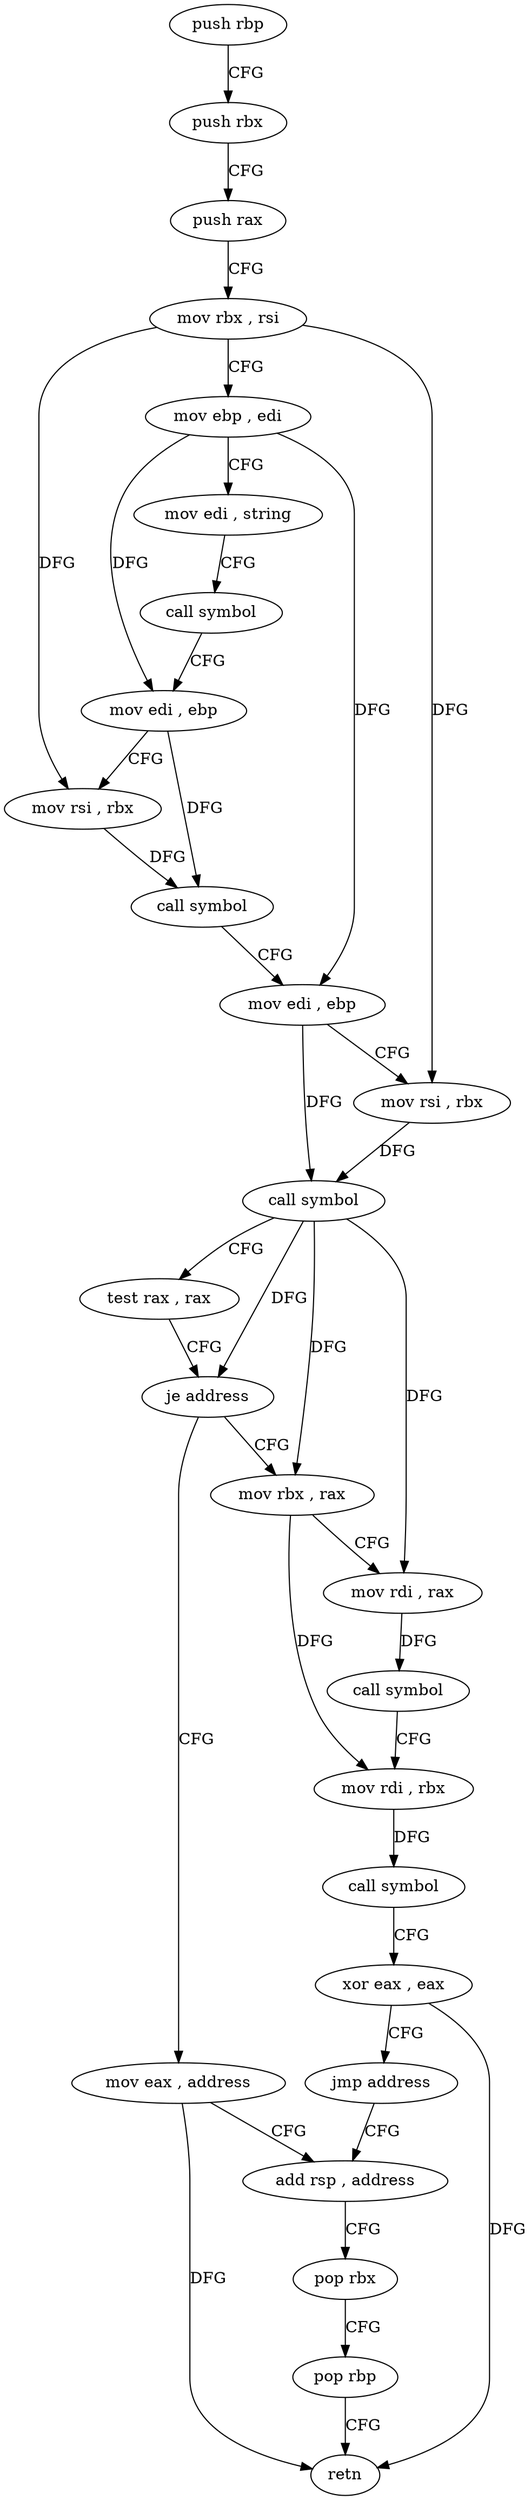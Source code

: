 digraph "func" {
"4218800" [label = "push rbp" ]
"4218801" [label = "push rbx" ]
"4218802" [label = "push rax" ]
"4218803" [label = "mov rbx , rsi" ]
"4218806" [label = "mov ebp , edi" ]
"4218808" [label = "mov edi , string" ]
"4218813" [label = "call symbol" ]
"4218818" [label = "mov edi , ebp" ]
"4218820" [label = "mov rsi , rbx" ]
"4218823" [label = "call symbol" ]
"4218828" [label = "mov edi , ebp" ]
"4218830" [label = "mov rsi , rbx" ]
"4218833" [label = "call symbol" ]
"4218838" [label = "test rax , rax" ]
"4218841" [label = "je address" ]
"4218866" [label = "mov eax , address" ]
"4218843" [label = "mov rbx , rax" ]
"4218871" [label = "add rsp , address" ]
"4218846" [label = "mov rdi , rax" ]
"4218849" [label = "call symbol" ]
"4218854" [label = "mov rdi , rbx" ]
"4218857" [label = "call symbol" ]
"4218862" [label = "xor eax , eax" ]
"4218864" [label = "jmp address" ]
"4218875" [label = "pop rbx" ]
"4218876" [label = "pop rbp" ]
"4218877" [label = "retn" ]
"4218800" -> "4218801" [ label = "CFG" ]
"4218801" -> "4218802" [ label = "CFG" ]
"4218802" -> "4218803" [ label = "CFG" ]
"4218803" -> "4218806" [ label = "CFG" ]
"4218803" -> "4218820" [ label = "DFG" ]
"4218803" -> "4218830" [ label = "DFG" ]
"4218806" -> "4218808" [ label = "CFG" ]
"4218806" -> "4218818" [ label = "DFG" ]
"4218806" -> "4218828" [ label = "DFG" ]
"4218808" -> "4218813" [ label = "CFG" ]
"4218813" -> "4218818" [ label = "CFG" ]
"4218818" -> "4218820" [ label = "CFG" ]
"4218818" -> "4218823" [ label = "DFG" ]
"4218820" -> "4218823" [ label = "DFG" ]
"4218823" -> "4218828" [ label = "CFG" ]
"4218828" -> "4218830" [ label = "CFG" ]
"4218828" -> "4218833" [ label = "DFG" ]
"4218830" -> "4218833" [ label = "DFG" ]
"4218833" -> "4218838" [ label = "CFG" ]
"4218833" -> "4218841" [ label = "DFG" ]
"4218833" -> "4218843" [ label = "DFG" ]
"4218833" -> "4218846" [ label = "DFG" ]
"4218838" -> "4218841" [ label = "CFG" ]
"4218841" -> "4218866" [ label = "CFG" ]
"4218841" -> "4218843" [ label = "CFG" ]
"4218866" -> "4218871" [ label = "CFG" ]
"4218866" -> "4218877" [ label = "DFG" ]
"4218843" -> "4218846" [ label = "CFG" ]
"4218843" -> "4218854" [ label = "DFG" ]
"4218871" -> "4218875" [ label = "CFG" ]
"4218846" -> "4218849" [ label = "DFG" ]
"4218849" -> "4218854" [ label = "CFG" ]
"4218854" -> "4218857" [ label = "DFG" ]
"4218857" -> "4218862" [ label = "CFG" ]
"4218862" -> "4218864" [ label = "CFG" ]
"4218862" -> "4218877" [ label = "DFG" ]
"4218864" -> "4218871" [ label = "CFG" ]
"4218875" -> "4218876" [ label = "CFG" ]
"4218876" -> "4218877" [ label = "CFG" ]
}
